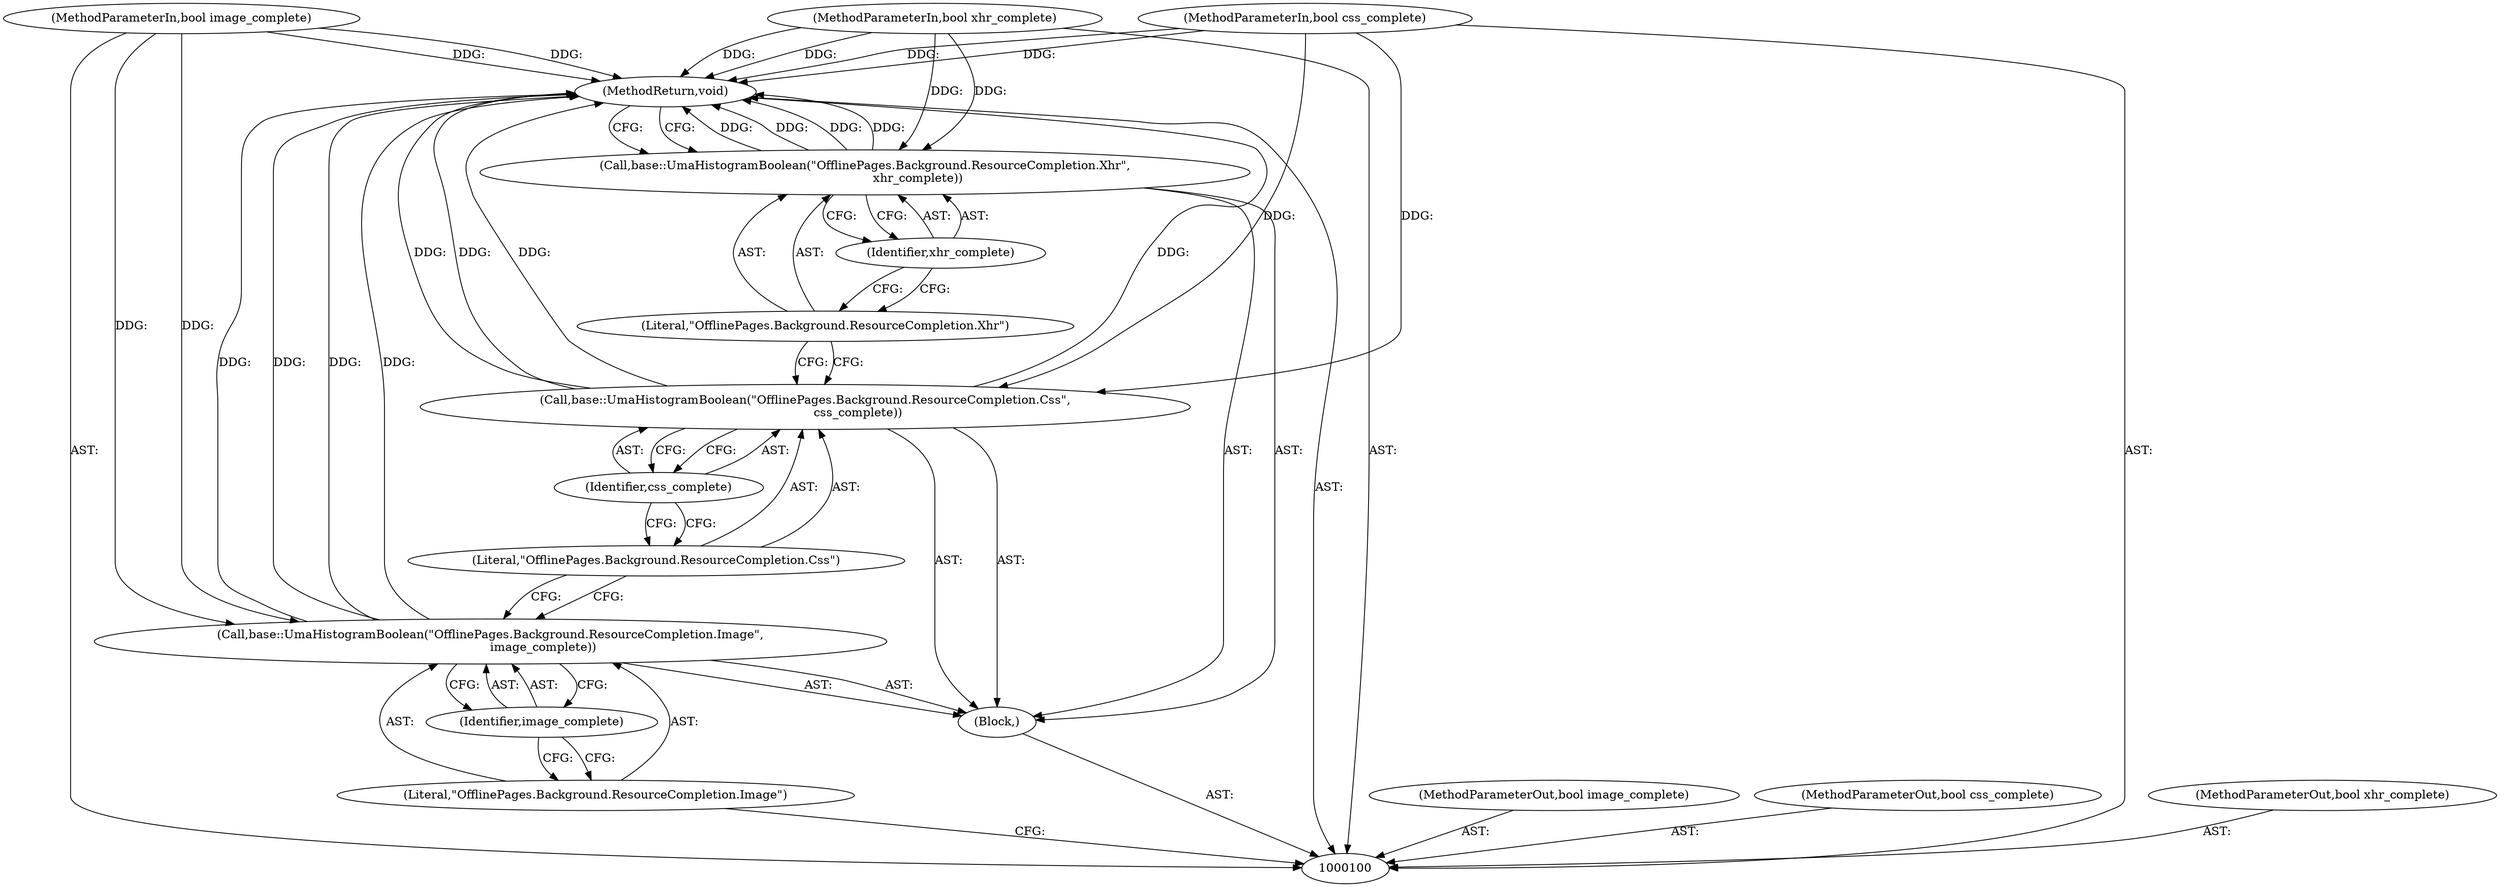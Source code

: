 digraph "1_Chrome_35eb28748d45b87695a69eceffaff73a0be476af_0" {
"1000114" [label="(MethodReturn,void)"];
"1000101" [label="(MethodParameterIn,bool image_complete)"];
"1000124" [label="(MethodParameterOut,bool image_complete)"];
"1000102" [label="(MethodParameterIn,bool css_complete)"];
"1000125" [label="(MethodParameterOut,bool css_complete)"];
"1000103" [label="(MethodParameterIn,bool xhr_complete)"];
"1000126" [label="(MethodParameterOut,bool xhr_complete)"];
"1000104" [label="(Block,)"];
"1000105" [label="(Call,base::UmaHistogramBoolean(\"OfflinePages.Background.ResourceCompletion.Image\",\n                            image_complete))"];
"1000106" [label="(Literal,\"OfflinePages.Background.ResourceCompletion.Image\")"];
"1000107" [label="(Identifier,image_complete)"];
"1000108" [label="(Call,base::UmaHistogramBoolean(\"OfflinePages.Background.ResourceCompletion.Css\",\n                            css_complete))"];
"1000109" [label="(Literal,\"OfflinePages.Background.ResourceCompletion.Css\")"];
"1000110" [label="(Identifier,css_complete)"];
"1000111" [label="(Call,base::UmaHistogramBoolean(\"OfflinePages.Background.ResourceCompletion.Xhr\",\n                            xhr_complete))"];
"1000112" [label="(Literal,\"OfflinePages.Background.ResourceCompletion.Xhr\")"];
"1000113" [label="(Identifier,xhr_complete)"];
"1000114" -> "1000100"  [label="AST: "];
"1000114" -> "1000111"  [label="CFG: "];
"1000108" -> "1000114"  [label="DDG: "];
"1000108" -> "1000114"  [label="DDG: "];
"1000105" -> "1000114"  [label="DDG: "];
"1000105" -> "1000114"  [label="DDG: "];
"1000103" -> "1000114"  [label="DDG: "];
"1000102" -> "1000114"  [label="DDG: "];
"1000111" -> "1000114"  [label="DDG: "];
"1000111" -> "1000114"  [label="DDG: "];
"1000101" -> "1000114"  [label="DDG: "];
"1000101" -> "1000100"  [label="AST: "];
"1000101" -> "1000114"  [label="DDG: "];
"1000101" -> "1000105"  [label="DDG: "];
"1000124" -> "1000100"  [label="AST: "];
"1000102" -> "1000100"  [label="AST: "];
"1000102" -> "1000114"  [label="DDG: "];
"1000102" -> "1000108"  [label="DDG: "];
"1000125" -> "1000100"  [label="AST: "];
"1000103" -> "1000100"  [label="AST: "];
"1000103" -> "1000114"  [label="DDG: "];
"1000103" -> "1000111"  [label="DDG: "];
"1000126" -> "1000100"  [label="AST: "];
"1000104" -> "1000100"  [label="AST: "];
"1000105" -> "1000104"  [label="AST: "];
"1000108" -> "1000104"  [label="AST: "];
"1000111" -> "1000104"  [label="AST: "];
"1000105" -> "1000104"  [label="AST: "];
"1000105" -> "1000107"  [label="CFG: "];
"1000106" -> "1000105"  [label="AST: "];
"1000107" -> "1000105"  [label="AST: "];
"1000109" -> "1000105"  [label="CFG: "];
"1000105" -> "1000114"  [label="DDG: "];
"1000105" -> "1000114"  [label="DDG: "];
"1000101" -> "1000105"  [label="DDG: "];
"1000106" -> "1000105"  [label="AST: "];
"1000106" -> "1000100"  [label="CFG: "];
"1000107" -> "1000106"  [label="CFG: "];
"1000107" -> "1000105"  [label="AST: "];
"1000107" -> "1000106"  [label="CFG: "];
"1000105" -> "1000107"  [label="CFG: "];
"1000108" -> "1000104"  [label="AST: "];
"1000108" -> "1000110"  [label="CFG: "];
"1000109" -> "1000108"  [label="AST: "];
"1000110" -> "1000108"  [label="AST: "];
"1000112" -> "1000108"  [label="CFG: "];
"1000108" -> "1000114"  [label="DDG: "];
"1000108" -> "1000114"  [label="DDG: "];
"1000102" -> "1000108"  [label="DDG: "];
"1000109" -> "1000108"  [label="AST: "];
"1000109" -> "1000105"  [label="CFG: "];
"1000110" -> "1000109"  [label="CFG: "];
"1000110" -> "1000108"  [label="AST: "];
"1000110" -> "1000109"  [label="CFG: "];
"1000108" -> "1000110"  [label="CFG: "];
"1000111" -> "1000104"  [label="AST: "];
"1000111" -> "1000113"  [label="CFG: "];
"1000112" -> "1000111"  [label="AST: "];
"1000113" -> "1000111"  [label="AST: "];
"1000114" -> "1000111"  [label="CFG: "];
"1000111" -> "1000114"  [label="DDG: "];
"1000111" -> "1000114"  [label="DDG: "];
"1000103" -> "1000111"  [label="DDG: "];
"1000112" -> "1000111"  [label="AST: "];
"1000112" -> "1000108"  [label="CFG: "];
"1000113" -> "1000112"  [label="CFG: "];
"1000113" -> "1000111"  [label="AST: "];
"1000113" -> "1000112"  [label="CFG: "];
"1000111" -> "1000113"  [label="CFG: "];
}

